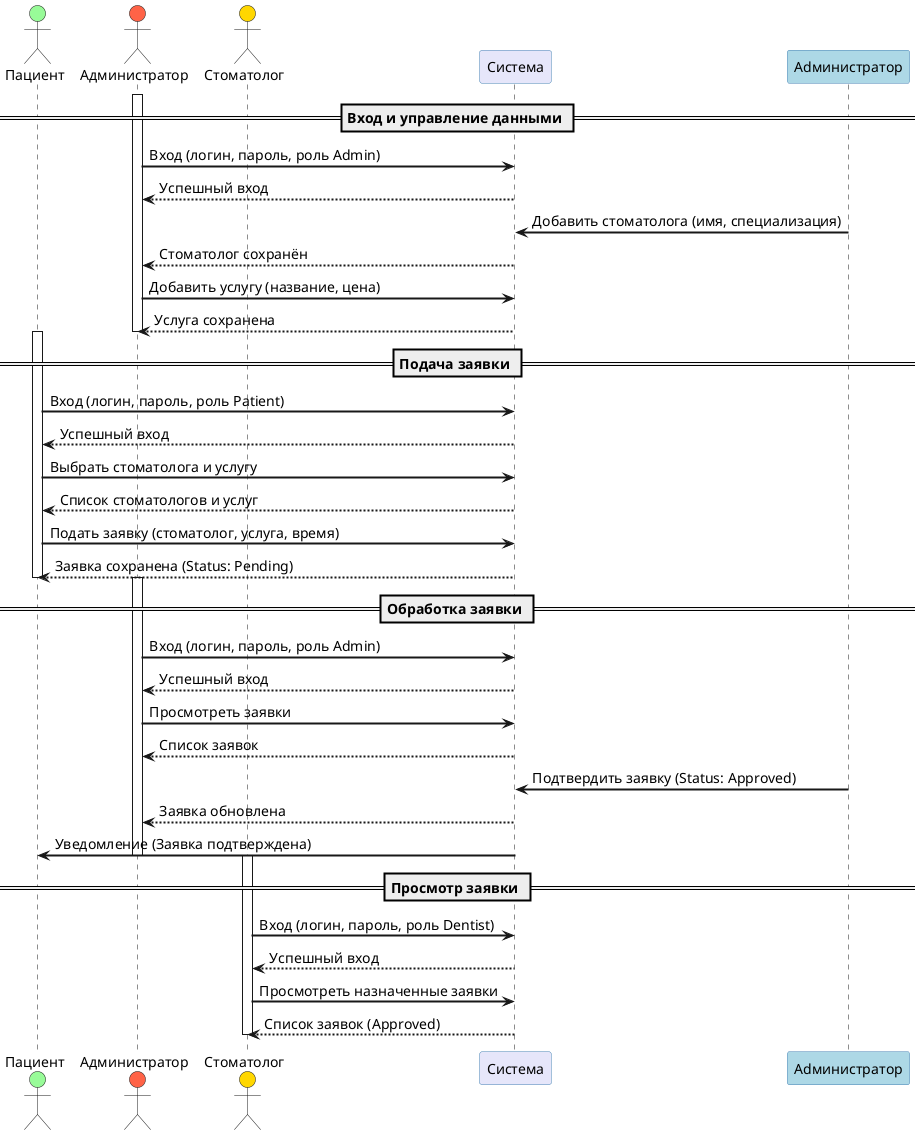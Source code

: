 @startuml
skinparam monochrome false
skinparam sequenceArrowThickness 2
skinparam defaultFontSize 14
skinparam ParticipantBackgroundColor #ADD8E6
skinparam ParticipantBorderColor #4682B4

actor Пациент #98FB98
actor Администратор #FF6347
actor Стоматолог #FFD700
participant Система #E6E6FA

== Вход и управление данными ==
activate Администратор
Администратор -> Система: Вход (логин, пароль, роль Admin)
Система --> Администратор: Успешный вход
Adминистратор -> Система: Добавить стоматолога (имя, специализация)
Система --> Администратор: Стоматолог сохранён
Администратор -> Система: Добавить услугу (название, цена)
Система --> Администратор: Услуга сохранена
deactivate Администратор

== Подача заявки ==
activate Пациент
Пациент -> Система: Вход (логин, пароль, роль Patient)
Система --> Пациент: Успешный вход
Пациент -> Система: Выбрать стоматолога и услугу
Система --> Пациент: Список стоматологов и услуг
Пациент -> Система: Подать заявку (стоматолог, услуга, время)
Система --> Пациент: Заявка сохранена (Status: Pending)
deactivate Пациент

== Обработка заявки ==
activate Администратор
Администратор -> Система: Вход (логин, пароль, роль Admin)
Система --> Администратор: Успешный вход
Администратор -> Система: Просмотреть заявки
Система --> Администратор: Список заявок
Adминистратор -> Система: Подтвердить заявку (Status: Approved)
Система --> Администратор: Заявка обновлена
Система -> Пациент: Уведомление (Заявка подтверждена)
deactivate Администратор

== Просмотр заявки ==
activate Стоматолог
Стоматолог -> Система: Вход (логин, пароль, роль Dentist)
Система --> Стоматолог: Успешный вход
Стоматолог -> Система: Просмотреть назначенные заявки
Система --> Стоматолог: Список заявок (Approved)
deactivate Стоматолог

@enduml